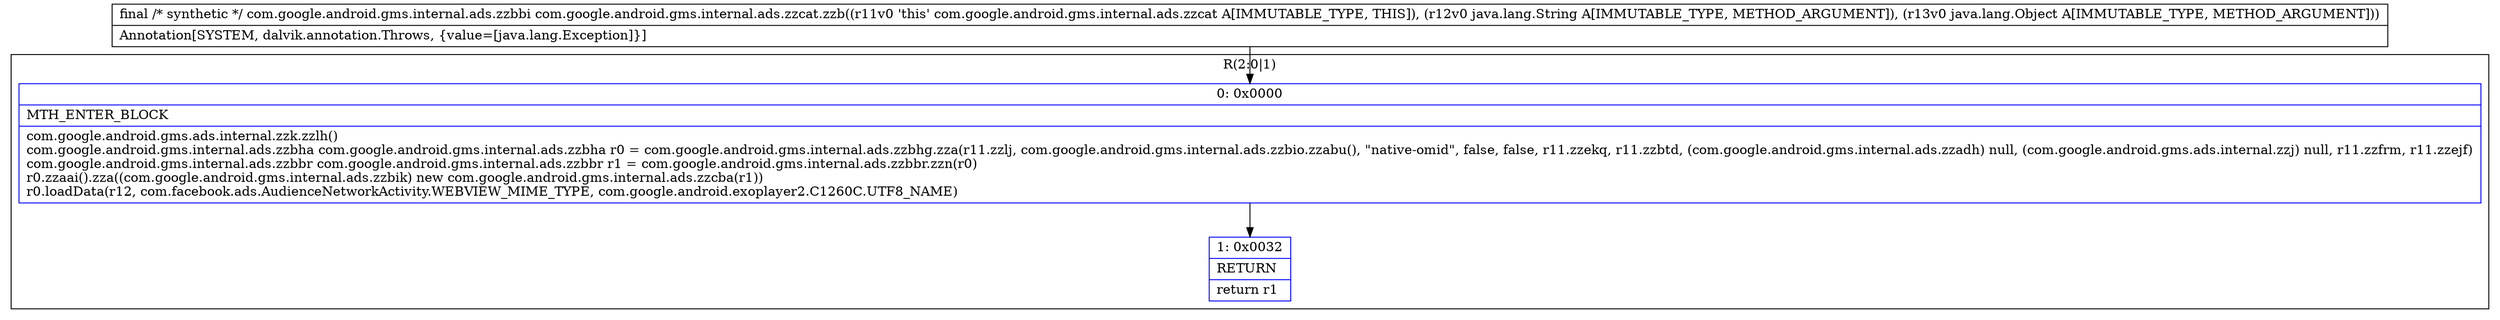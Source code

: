 digraph "CFG forcom.google.android.gms.internal.ads.zzcat.zzb(Ljava\/lang\/String;Ljava\/lang\/Object;)Lcom\/google\/android\/gms\/internal\/ads\/zzbbi;" {
subgraph cluster_Region_198236377 {
label = "R(2:0|1)";
node [shape=record,color=blue];
Node_0 [shape=record,label="{0\:\ 0x0000|MTH_ENTER_BLOCK\l|com.google.android.gms.ads.internal.zzk.zzlh()\lcom.google.android.gms.internal.ads.zzbha com.google.android.gms.internal.ads.zzbha r0 = com.google.android.gms.internal.ads.zzbhg.zza(r11.zzlj, com.google.android.gms.internal.ads.zzbio.zzabu(), \"native\-omid\", false, false, r11.zzekq, r11.zzbtd, (com.google.android.gms.internal.ads.zzadh) null, (com.google.android.gms.ads.internal.zzj) null, r11.zzfrm, r11.zzejf)\lcom.google.android.gms.internal.ads.zzbbr com.google.android.gms.internal.ads.zzbbr r1 = com.google.android.gms.internal.ads.zzbbr.zzn(r0)\lr0.zzaai().zza((com.google.android.gms.internal.ads.zzbik) new com.google.android.gms.internal.ads.zzcba(r1))\lr0.loadData(r12, com.facebook.ads.AudienceNetworkActivity.WEBVIEW_MIME_TYPE, com.google.android.exoplayer2.C1260C.UTF8_NAME)\l}"];
Node_1 [shape=record,label="{1\:\ 0x0032|RETURN\l|return r1\l}"];
}
MethodNode[shape=record,label="{final \/* synthetic *\/ com.google.android.gms.internal.ads.zzbbi com.google.android.gms.internal.ads.zzcat.zzb((r11v0 'this' com.google.android.gms.internal.ads.zzcat A[IMMUTABLE_TYPE, THIS]), (r12v0 java.lang.String A[IMMUTABLE_TYPE, METHOD_ARGUMENT]), (r13v0 java.lang.Object A[IMMUTABLE_TYPE, METHOD_ARGUMENT]))  | Annotation[SYSTEM, dalvik.annotation.Throws, \{value=[java.lang.Exception]\}]\l}"];
MethodNode -> Node_0;
Node_0 -> Node_1;
}

